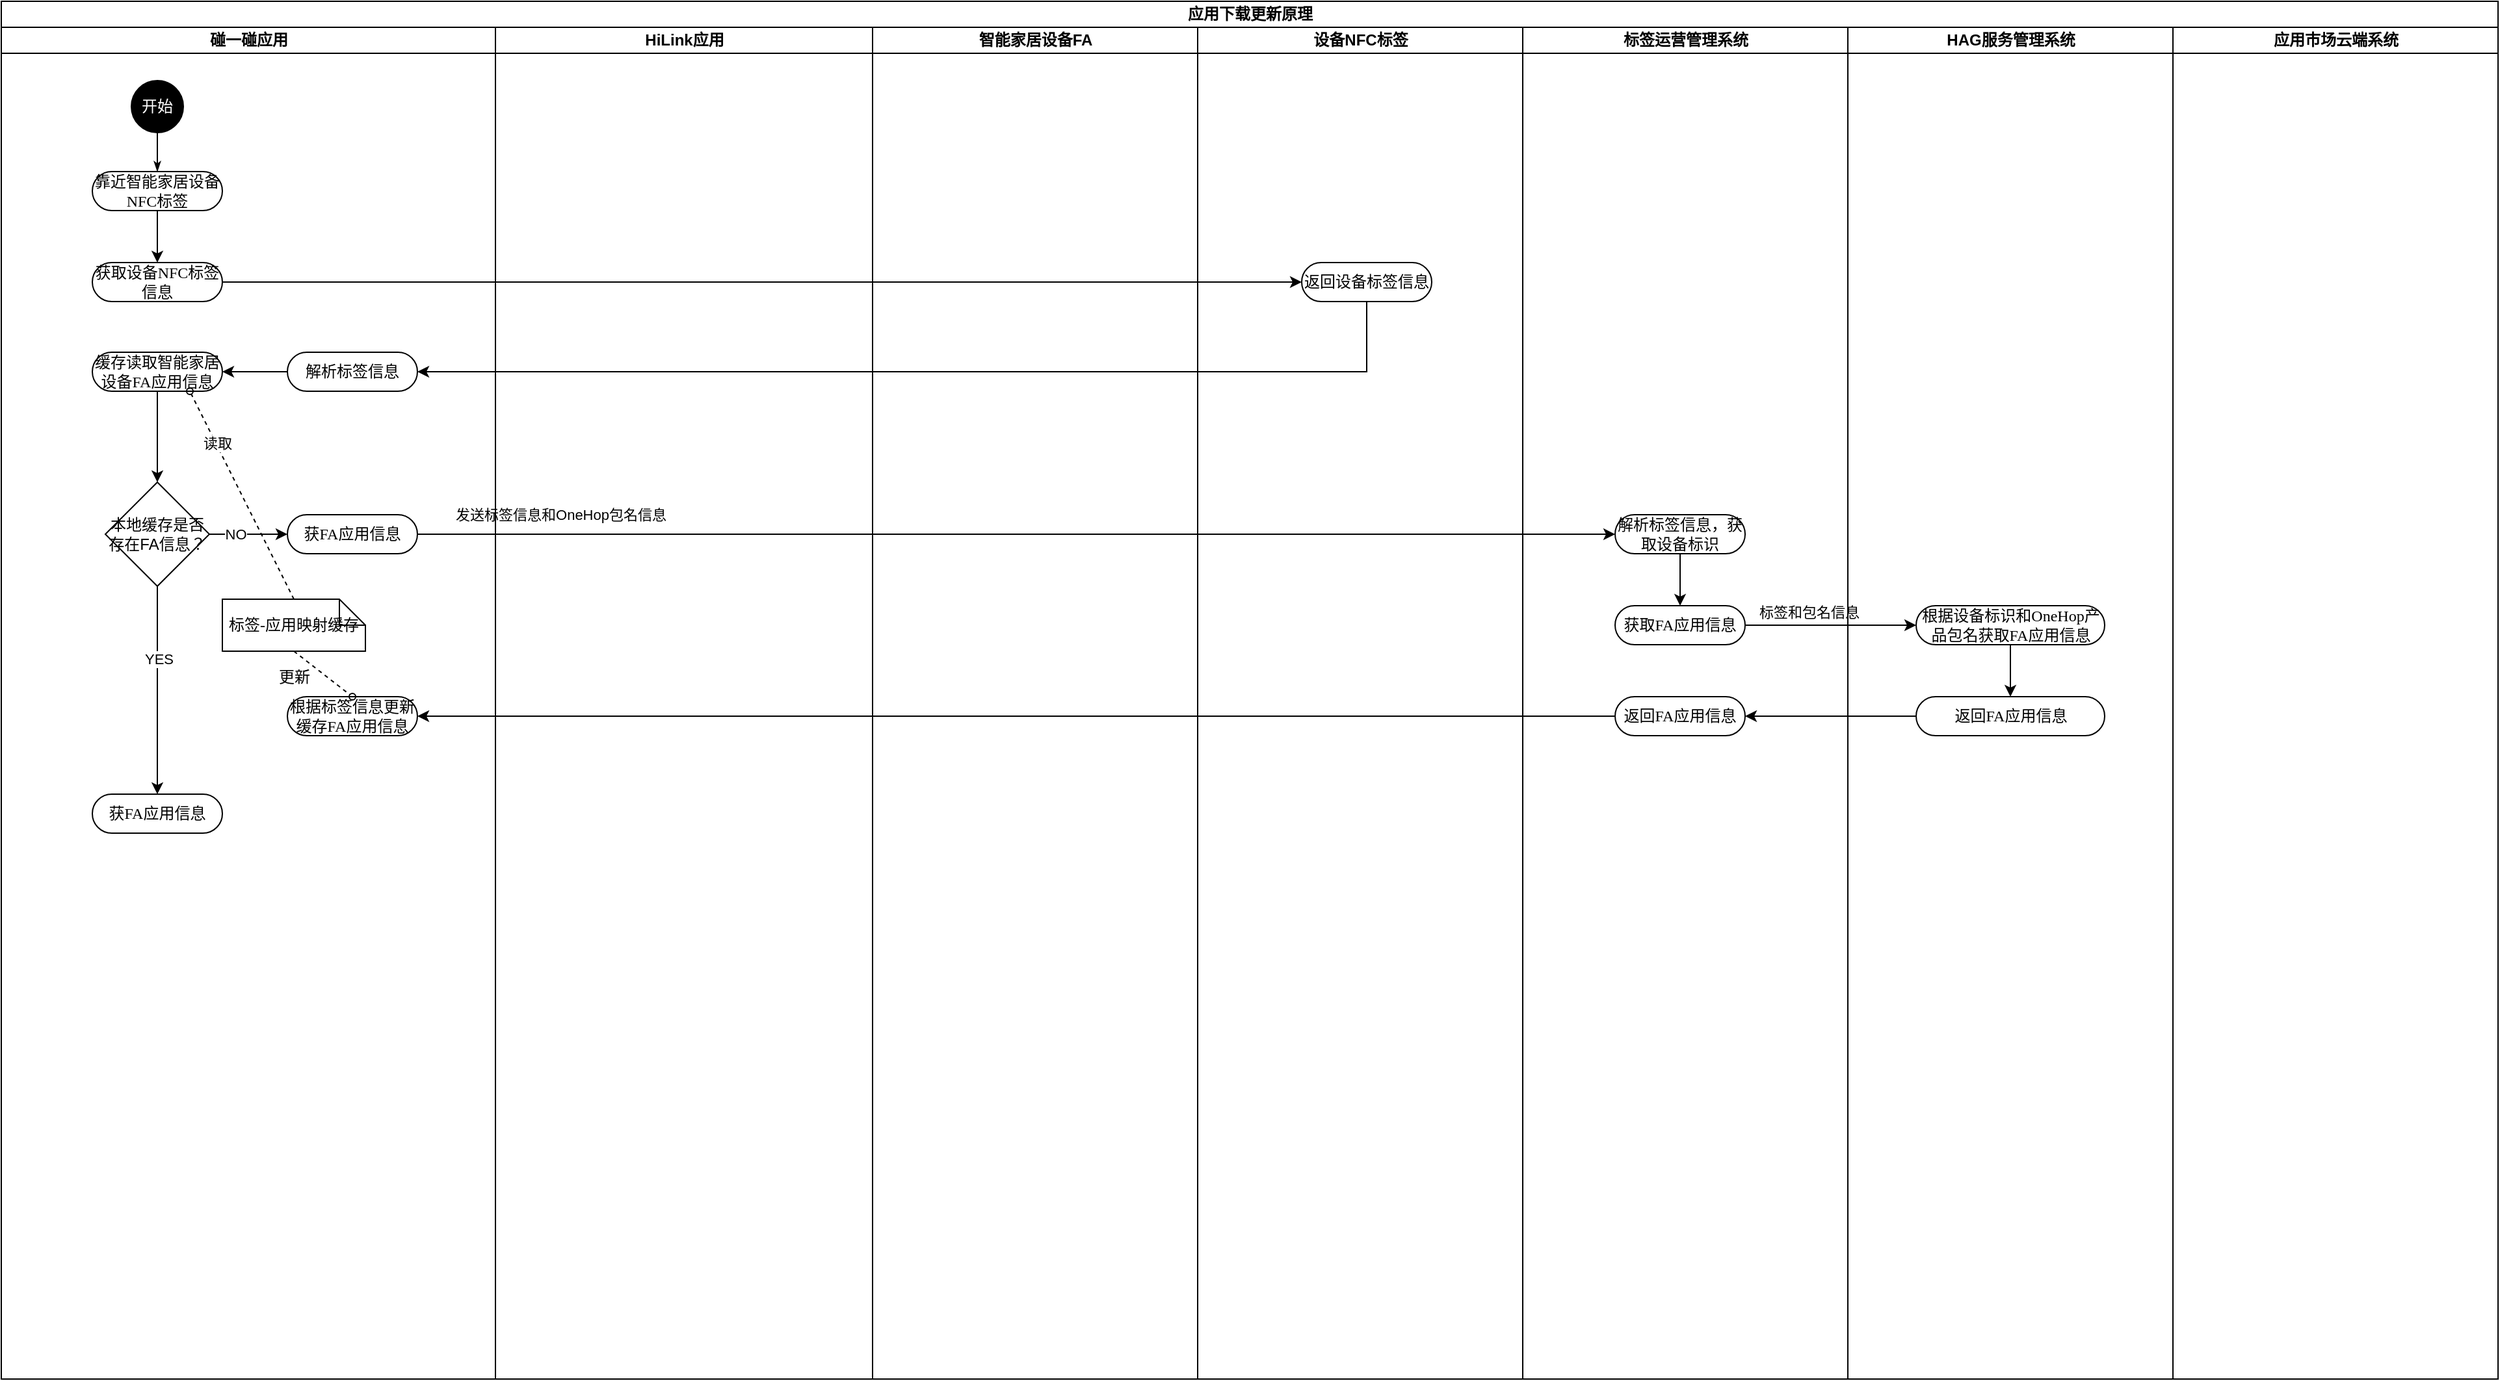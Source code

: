 <mxfile version="13.5.4" type="github">
  <diagram id="pclqiT0lYzakxI-YOr0z" name="Page-1">
    <mxGraphModel dx="2489" dy="794" grid="1" gridSize="10" guides="1" tooltips="1" connect="1" arrows="1" fold="1" page="1" pageScale="1" pageWidth="827" pageHeight="1169" math="0" shadow="0">
      <root>
        <mxCell id="0" />
        <mxCell id="1" parent="0" />
        <mxCell id="fMIKsQbXh_aVyUk7N6kA-2" value="应用下载更新原理" style="swimlane;html=1;childLayout=stackLayout;startSize=20;rounded=0;shadow=0;comic=0;labelBackgroundColor=none;strokeWidth=1;fontFamily=Verdana;fontSize=12;align=center;" vertex="1" parent="1">
          <mxGeometry x="-90" y="30" width="1920" height="1060" as="geometry" />
        </mxCell>
        <mxCell id="fMIKsQbXh_aVyUk7N6kA-3" value="碰一碰应用" style="swimlane;html=1;startSize=20;" vertex="1" parent="fMIKsQbXh_aVyUk7N6kA-2">
          <mxGeometry y="20" width="380" height="1040" as="geometry" />
        </mxCell>
        <mxCell id="fMIKsQbXh_aVyUk7N6kA-4" style="edgeStyle=orthogonalEdgeStyle;rounded=0;html=1;labelBackgroundColor=none;startArrow=none;startFill=0;startSize=5;endArrow=classicThin;endFill=1;endSize=5;jettySize=auto;orthogonalLoop=1;strokeWidth=1;fontFamily=Verdana;fontSize=12" edge="1" parent="fMIKsQbXh_aVyUk7N6kA-3" source="fMIKsQbXh_aVyUk7N6kA-6" target="fMIKsQbXh_aVyUk7N6kA-5">
          <mxGeometry relative="1" as="geometry" />
        </mxCell>
        <mxCell id="fMIKsQbXh_aVyUk7N6kA-34" style="edgeStyle=orthogonalEdgeStyle;rounded=0;orthogonalLoop=1;jettySize=auto;html=1;exitX=0.5;exitY=1;exitDx=0;exitDy=0;entryX=0.5;entryY=0;entryDx=0;entryDy=0;" edge="1" parent="fMIKsQbXh_aVyUk7N6kA-3" source="fMIKsQbXh_aVyUk7N6kA-5" target="fMIKsQbXh_aVyUk7N6kA-7">
          <mxGeometry relative="1" as="geometry" />
        </mxCell>
        <mxCell id="fMIKsQbXh_aVyUk7N6kA-5" value="靠近智能家居设备NFC标签" style="rounded=1;whiteSpace=wrap;html=1;shadow=0;comic=0;labelBackgroundColor=none;strokeWidth=1;fontFamily=Verdana;fontSize=12;align=center;arcSize=50;" vertex="1" parent="fMIKsQbXh_aVyUk7N6kA-3">
          <mxGeometry x="70" y="111" width="100" height="30" as="geometry" />
        </mxCell>
        <mxCell id="fMIKsQbXh_aVyUk7N6kA-6" value="&lt;font color=&quot;#ffffff&quot;&gt;开始&lt;/font&gt;" style="ellipse;whiteSpace=wrap;html=1;rounded=0;shadow=0;comic=0;labelBackgroundColor=none;strokeWidth=1;fillColor=#000000;fontFamily=Verdana;fontSize=12;align=center;" vertex="1" parent="fMIKsQbXh_aVyUk7N6kA-3">
          <mxGeometry x="100" y="41" width="40" height="40" as="geometry" />
        </mxCell>
        <mxCell id="fMIKsQbXh_aVyUk7N6kA-7" value="获取设备NFC标签信息" style="rounded=1;whiteSpace=wrap;html=1;shadow=0;comic=0;labelBackgroundColor=none;strokeWidth=1;fontFamily=Verdana;fontSize=12;align=center;arcSize=50;" vertex="1" parent="fMIKsQbXh_aVyUk7N6kA-3">
          <mxGeometry x="70" y="181" width="100" height="30" as="geometry" />
        </mxCell>
        <mxCell id="fMIKsQbXh_aVyUk7N6kA-66" style="edgeStyle=orthogonalEdgeStyle;rounded=0;orthogonalLoop=1;jettySize=auto;html=1;exitX=0.5;exitY=1;exitDx=0;exitDy=0;entryX=0.5;entryY=0;entryDx=0;entryDy=0;" edge="1" parent="fMIKsQbXh_aVyUk7N6kA-3" source="fMIKsQbXh_aVyUk7N6kA-9" target="fMIKsQbXh_aVyUk7N6kA-23">
          <mxGeometry relative="1" as="geometry" />
        </mxCell>
        <mxCell id="fMIKsQbXh_aVyUk7N6kA-9" value="缓存读取智能家居设备FA应用信息" style="rounded=1;whiteSpace=wrap;html=1;shadow=0;comic=0;labelBackgroundColor=none;strokeWidth=1;fontFamily=Verdana;fontSize=12;align=center;arcSize=50;" vertex="1" parent="fMIKsQbXh_aVyUk7N6kA-3">
          <mxGeometry x="70" y="250" width="100" height="30" as="geometry" />
        </mxCell>
        <mxCell id="fMIKsQbXh_aVyUk7N6kA-60" style="edgeStyle=orthogonalEdgeStyle;rounded=0;orthogonalLoop=1;jettySize=auto;html=1;exitX=0;exitY=0.5;exitDx=0;exitDy=0;entryX=1;entryY=0.5;entryDx=0;entryDy=0;" edge="1" parent="fMIKsQbXh_aVyUk7N6kA-3" source="fMIKsQbXh_aVyUk7N6kA-58" target="fMIKsQbXh_aVyUk7N6kA-9">
          <mxGeometry relative="1" as="geometry" />
        </mxCell>
        <mxCell id="fMIKsQbXh_aVyUk7N6kA-58" value="解析标签信息" style="rounded=1;whiteSpace=wrap;html=1;shadow=0;comic=0;labelBackgroundColor=none;strokeWidth=1;fontFamily=Verdana;fontSize=12;align=center;arcSize=50;" vertex="1" parent="fMIKsQbXh_aVyUk7N6kA-3">
          <mxGeometry x="220" y="250" width="100" height="30" as="geometry" />
        </mxCell>
        <mxCell id="fMIKsQbXh_aVyUk7N6kA-33" value="NO" style="edgeStyle=orthogonalEdgeStyle;rounded=0;orthogonalLoop=1;jettySize=auto;html=1;exitX=1;exitY=0.5;exitDx=0;exitDy=0;" edge="1" parent="fMIKsQbXh_aVyUk7N6kA-3" source="fMIKsQbXh_aVyUk7N6kA-23" target="fMIKsQbXh_aVyUk7N6kA-32">
          <mxGeometry x="-0.333" relative="1" as="geometry">
            <Array as="points">
              <mxPoint x="180" y="390" />
              <mxPoint x="180" y="390" />
            </Array>
            <mxPoint as="offset" />
          </mxGeometry>
        </mxCell>
        <mxCell id="fMIKsQbXh_aVyUk7N6kA-68" style="edgeStyle=orthogonalEdgeStyle;rounded=0;orthogonalLoop=1;jettySize=auto;html=1;exitX=0.5;exitY=1;exitDx=0;exitDy=0;entryX=0.5;entryY=0;entryDx=0;entryDy=0;" edge="1" parent="fMIKsQbXh_aVyUk7N6kA-3" source="fMIKsQbXh_aVyUk7N6kA-23" target="fMIKsQbXh_aVyUk7N6kA-57">
          <mxGeometry relative="1" as="geometry" />
        </mxCell>
        <mxCell id="fMIKsQbXh_aVyUk7N6kA-69" value="YES" style="edgeLabel;html=1;align=center;verticalAlign=middle;resizable=0;points=[];" vertex="1" connectable="0" parent="fMIKsQbXh_aVyUk7N6kA-68">
          <mxGeometry x="-0.3" y="1" relative="1" as="geometry">
            <mxPoint as="offset" />
          </mxGeometry>
        </mxCell>
        <mxCell id="fMIKsQbXh_aVyUk7N6kA-23" value="本地缓存是否存在FA信息？" style="rhombus;whiteSpace=wrap;html=1;" vertex="1" parent="fMIKsQbXh_aVyUk7N6kA-3">
          <mxGeometry x="80" y="350" width="80" height="80" as="geometry" />
        </mxCell>
        <mxCell id="fMIKsQbXh_aVyUk7N6kA-57" value="获FA应用信息" style="rounded=1;whiteSpace=wrap;html=1;shadow=0;comic=0;labelBackgroundColor=none;strokeWidth=1;fontFamily=Verdana;fontSize=12;align=center;arcSize=50;" vertex="1" parent="fMIKsQbXh_aVyUk7N6kA-3">
          <mxGeometry x="70" y="590" width="100" height="30" as="geometry" />
        </mxCell>
        <mxCell id="fMIKsQbXh_aVyUk7N6kA-49" value="标签-应用映射缓存" style="shape=note;whiteSpace=wrap;html=1;rounded=0;shadow=0;comic=0;labelBackgroundColor=none;strokeWidth=1;fontFamily=Verdana;fontSize=12;align=center;size=20;" vertex="1" parent="fMIKsQbXh_aVyUk7N6kA-3">
          <mxGeometry x="170" y="440" width="110" height="40" as="geometry" />
        </mxCell>
        <mxCell id="fMIKsQbXh_aVyUk7N6kA-32" value="获FA应用信息" style="rounded=1;whiteSpace=wrap;html=1;shadow=0;comic=0;labelBackgroundColor=none;strokeWidth=1;fontFamily=Verdana;fontSize=12;align=center;arcSize=50;" vertex="1" parent="fMIKsQbXh_aVyUk7N6kA-3">
          <mxGeometry x="220" y="375" width="100" height="30" as="geometry" />
        </mxCell>
        <mxCell id="fMIKsQbXh_aVyUk7N6kA-48" value="根据标签信息更新缓存FA应用信息" style="rounded=1;whiteSpace=wrap;html=1;shadow=0;comic=0;labelBackgroundColor=none;strokeWidth=1;fontFamily=Verdana;fontSize=12;align=center;arcSize=50;" vertex="1" parent="fMIKsQbXh_aVyUk7N6kA-3">
          <mxGeometry x="220" y="515" width="100" height="30" as="geometry" />
        </mxCell>
        <mxCell id="fMIKsQbXh_aVyUk7N6kA-52" value="更新" style="edgeStyle=none;rounded=0;html=1;dashed=1;labelBackgroundColor=none;startArrow=none;startFill=0;startSize=5;endArrow=oval;endFill=0;endSize=5;jettySize=auto;orthogonalLoop=1;strokeWidth=1;fontFamily=Verdana;fontSize=12;exitX=0.5;exitY=1;exitDx=0;exitDy=0;exitPerimeter=0;entryX=0.5;entryY=0;entryDx=0;entryDy=0;" edge="1" parent="fMIKsQbXh_aVyUk7N6kA-3" source="fMIKsQbXh_aVyUk7N6kA-49" target="fMIKsQbXh_aVyUk7N6kA-48">
          <mxGeometry x="-0.569" y="-16" relative="1" as="geometry">
            <mxPoint x="225" y="450" as="sourcePoint" />
            <mxPoint x="150" y="419.788" as="targetPoint" />
            <mxPoint as="offset" />
          </mxGeometry>
        </mxCell>
        <mxCell id="fMIKsQbXh_aVyUk7N6kA-63" value="" style="edgeStyle=none;rounded=0;html=1;dashed=1;labelBackgroundColor=none;startArrow=none;startFill=0;startSize=5;endArrow=oval;endFill=0;endSize=5;jettySize=auto;orthogonalLoop=1;strokeWidth=1;fontFamily=Verdana;fontSize=12;entryX=0.75;entryY=1;entryDx=0;entryDy=0;exitX=0.5;exitY=0;exitDx=0;exitDy=0;exitPerimeter=0;" edge="1" parent="fMIKsQbXh_aVyUk7N6kA-3" source="fMIKsQbXh_aVyUk7N6kA-49" target="fMIKsQbXh_aVyUk7N6kA-9">
          <mxGeometry x="0.525" y="4" relative="1" as="geometry">
            <mxPoint x="230" y="510" as="sourcePoint" />
            <mxPoint x="290" y="595" as="targetPoint" />
            <mxPoint x="-1" as="offset" />
          </mxGeometry>
        </mxCell>
        <mxCell id="fMIKsQbXh_aVyUk7N6kA-67" value="读取" style="edgeLabel;html=1;align=center;verticalAlign=middle;resizable=0;points=[];" vertex="1" connectable="0" parent="fMIKsQbXh_aVyUk7N6kA-63">
          <mxGeometry x="0.505" y="-1" relative="1" as="geometry">
            <mxPoint as="offset" />
          </mxGeometry>
        </mxCell>
        <mxCell id="fMIKsQbXh_aVyUk7N6kA-40" style="edgeStyle=orthogonalEdgeStyle;rounded=0;orthogonalLoop=1;jettySize=auto;html=1;exitX=1;exitY=0.5;exitDx=0;exitDy=0;" edge="1" parent="fMIKsQbXh_aVyUk7N6kA-2" source="fMIKsQbXh_aVyUk7N6kA-32" target="fMIKsQbXh_aVyUk7N6kA-15">
          <mxGeometry relative="1" as="geometry" />
        </mxCell>
        <mxCell id="fMIKsQbXh_aVyUk7N6kA-46" value="发送标签信息和OneHop包名信息" style="edgeLabel;html=1;align=center;verticalAlign=middle;resizable=0;points=[];" vertex="1" connectable="0" parent="fMIKsQbXh_aVyUk7N6kA-40">
          <mxGeometry x="-0.796" y="-1" relative="1" as="geometry">
            <mxPoint x="16" y="-16" as="offset" />
          </mxGeometry>
        </mxCell>
        <mxCell id="fMIKsQbXh_aVyUk7N6kA-43" style="edgeStyle=orthogonalEdgeStyle;rounded=0;orthogonalLoop=1;jettySize=auto;html=1;exitX=1;exitY=0.5;exitDx=0;exitDy=0;" edge="1" parent="fMIKsQbXh_aVyUk7N6kA-2" source="fMIKsQbXh_aVyUk7N6kA-16" target="fMIKsQbXh_aVyUk7N6kA-19">
          <mxGeometry relative="1" as="geometry" />
        </mxCell>
        <mxCell id="fMIKsQbXh_aVyUk7N6kA-56" value="标签和包名信息" style="edgeLabel;html=1;align=center;verticalAlign=middle;resizable=0;points=[];" vertex="1" connectable="0" parent="fMIKsQbXh_aVyUk7N6kA-43">
          <mxGeometry x="-0.346" y="-3" relative="1" as="geometry">
            <mxPoint x="6" y="-13" as="offset" />
          </mxGeometry>
        </mxCell>
        <mxCell id="fMIKsQbXh_aVyUk7N6kA-45" style="edgeStyle=orthogonalEdgeStyle;rounded=0;orthogonalLoop=1;jettySize=auto;html=1;exitX=0;exitY=0.5;exitDx=0;exitDy=0;entryX=1;entryY=0.5;entryDx=0;entryDy=0;" edge="1" parent="fMIKsQbXh_aVyUk7N6kA-2" source="fMIKsQbXh_aVyUk7N6kA-20" target="fMIKsQbXh_aVyUk7N6kA-17">
          <mxGeometry relative="1" as="geometry" />
        </mxCell>
        <mxCell id="fMIKsQbXh_aVyUk7N6kA-53" style="edgeStyle=orthogonalEdgeStyle;rounded=0;orthogonalLoop=1;jettySize=auto;html=1;exitX=0;exitY=0.5;exitDx=0;exitDy=0;entryX=1;entryY=0.5;entryDx=0;entryDy=0;" edge="1" parent="fMIKsQbXh_aVyUk7N6kA-2" source="fMIKsQbXh_aVyUk7N6kA-17" target="fMIKsQbXh_aVyUk7N6kA-48">
          <mxGeometry relative="1" as="geometry" />
        </mxCell>
        <mxCell id="fMIKsQbXh_aVyUk7N6kA-10" value="HiLink应用" style="swimlane;html=1;startSize=20;" vertex="1" parent="fMIKsQbXh_aVyUk7N6kA-2">
          <mxGeometry x="380" y="20" width="290" height="1040" as="geometry" />
        </mxCell>
        <mxCell id="fMIKsQbXh_aVyUk7N6kA-11" value="智能家居设备FA" style="swimlane;html=1;startSize=20;" vertex="1" parent="fMIKsQbXh_aVyUk7N6kA-2">
          <mxGeometry x="670" y="20" width="250" height="1040" as="geometry" />
        </mxCell>
        <mxCell id="fMIKsQbXh_aVyUk7N6kA-12" value="设备NFC标签" style="swimlane;html=1;startSize=20;" vertex="1" parent="fMIKsQbXh_aVyUk7N6kA-2">
          <mxGeometry x="920" y="20" width="250" height="1040" as="geometry" />
        </mxCell>
        <mxCell id="fMIKsQbXh_aVyUk7N6kA-13" value="返回设备标签信息" style="rounded=1;whiteSpace=wrap;html=1;shadow=0;comic=0;labelBackgroundColor=none;strokeWidth=1;fontFamily=Verdana;fontSize=12;align=center;arcSize=50;" vertex="1" parent="fMIKsQbXh_aVyUk7N6kA-12">
          <mxGeometry x="80" y="181" width="100" height="30" as="geometry" />
        </mxCell>
        <mxCell id="fMIKsQbXh_aVyUk7N6kA-14" value="标签运营管理系统" style="swimlane;html=1;startSize=20;" vertex="1" parent="fMIKsQbXh_aVyUk7N6kA-2">
          <mxGeometry x="1170" y="20" width="250" height="1040" as="geometry" />
        </mxCell>
        <mxCell id="fMIKsQbXh_aVyUk7N6kA-42" style="edgeStyle=orthogonalEdgeStyle;rounded=0;orthogonalLoop=1;jettySize=auto;html=1;exitX=0.5;exitY=1;exitDx=0;exitDy=0;entryX=0.5;entryY=0;entryDx=0;entryDy=0;" edge="1" parent="fMIKsQbXh_aVyUk7N6kA-14" source="fMIKsQbXh_aVyUk7N6kA-15" target="fMIKsQbXh_aVyUk7N6kA-16">
          <mxGeometry relative="1" as="geometry" />
        </mxCell>
        <mxCell id="fMIKsQbXh_aVyUk7N6kA-15" value="解析标签信息，获取设备标识" style="rounded=1;whiteSpace=wrap;html=1;shadow=0;comic=0;labelBackgroundColor=none;strokeWidth=1;fontFamily=Verdana;fontSize=12;align=center;arcSize=50;" vertex="1" parent="fMIKsQbXh_aVyUk7N6kA-14">
          <mxGeometry x="71" y="375" width="100" height="30" as="geometry" />
        </mxCell>
        <mxCell id="fMIKsQbXh_aVyUk7N6kA-16" value="获取FA应用信息" style="rounded=1;whiteSpace=wrap;html=1;shadow=0;comic=0;labelBackgroundColor=none;strokeWidth=1;fontFamily=Verdana;fontSize=12;align=center;arcSize=50;" vertex="1" parent="fMIKsQbXh_aVyUk7N6kA-14">
          <mxGeometry x="71" y="445" width="100" height="30" as="geometry" />
        </mxCell>
        <mxCell id="fMIKsQbXh_aVyUk7N6kA-17" value="返回FA应用信息" style="rounded=1;whiteSpace=wrap;html=1;shadow=0;comic=0;labelBackgroundColor=none;strokeWidth=1;fontFamily=Verdana;fontSize=12;align=center;arcSize=50;" vertex="1" parent="fMIKsQbXh_aVyUk7N6kA-14">
          <mxGeometry x="71" y="515" width="100" height="30" as="geometry" />
        </mxCell>
        <mxCell id="fMIKsQbXh_aVyUk7N6kA-18" value="HAG服务管理系统" style="swimlane;html=1;startSize=20;" vertex="1" parent="fMIKsQbXh_aVyUk7N6kA-2">
          <mxGeometry x="1420" y="20" width="250" height="1040" as="geometry" />
        </mxCell>
        <mxCell id="fMIKsQbXh_aVyUk7N6kA-44" style="edgeStyle=orthogonalEdgeStyle;rounded=0;orthogonalLoop=1;jettySize=auto;html=1;exitX=0.5;exitY=1;exitDx=0;exitDy=0;entryX=0.5;entryY=0;entryDx=0;entryDy=0;" edge="1" parent="fMIKsQbXh_aVyUk7N6kA-18" source="fMIKsQbXh_aVyUk7N6kA-19" target="fMIKsQbXh_aVyUk7N6kA-20">
          <mxGeometry relative="1" as="geometry" />
        </mxCell>
        <mxCell id="fMIKsQbXh_aVyUk7N6kA-20" value="返回FA应用信息" style="rounded=1;whiteSpace=wrap;html=1;shadow=0;comic=0;labelBackgroundColor=none;strokeWidth=1;fontFamily=Verdana;fontSize=12;align=center;arcSize=50;" vertex="1" parent="fMIKsQbXh_aVyUk7N6kA-18">
          <mxGeometry x="52.5" y="515" width="145" height="30" as="geometry" />
        </mxCell>
        <mxCell id="fMIKsQbXh_aVyUk7N6kA-19" value="根据设备标识和OneHop产品包名获取FA应用信息" style="rounded=1;whiteSpace=wrap;html=1;shadow=0;comic=0;labelBackgroundColor=none;strokeWidth=1;fontFamily=Verdana;fontSize=12;align=center;arcSize=50;" vertex="1" parent="fMIKsQbXh_aVyUk7N6kA-18">
          <mxGeometry x="52.5" y="445" width="145" height="30" as="geometry" />
        </mxCell>
        <mxCell id="fMIKsQbXh_aVyUk7N6kA-21" value="应用市场云端系统" style="swimlane;html=1;startSize=20;" vertex="1" parent="fMIKsQbXh_aVyUk7N6kA-2">
          <mxGeometry x="1670" y="20" width="250" height="1040" as="geometry" />
        </mxCell>
        <mxCell id="fMIKsQbXh_aVyUk7N6kA-35" style="edgeStyle=orthogonalEdgeStyle;rounded=0;orthogonalLoop=1;jettySize=auto;html=1;exitX=1;exitY=0.5;exitDx=0;exitDy=0;" edge="1" parent="fMIKsQbXh_aVyUk7N6kA-2" source="fMIKsQbXh_aVyUk7N6kA-7" target="fMIKsQbXh_aVyUk7N6kA-13">
          <mxGeometry relative="1" as="geometry" />
        </mxCell>
        <mxCell id="fMIKsQbXh_aVyUk7N6kA-59" style="edgeStyle=orthogonalEdgeStyle;rounded=0;orthogonalLoop=1;jettySize=auto;html=1;exitX=0.5;exitY=1;exitDx=0;exitDy=0;entryX=1;entryY=0.5;entryDx=0;entryDy=0;" edge="1" parent="fMIKsQbXh_aVyUk7N6kA-2" source="fMIKsQbXh_aVyUk7N6kA-13" target="fMIKsQbXh_aVyUk7N6kA-58">
          <mxGeometry relative="1" as="geometry" />
        </mxCell>
      </root>
    </mxGraphModel>
  </diagram>
</mxfile>
